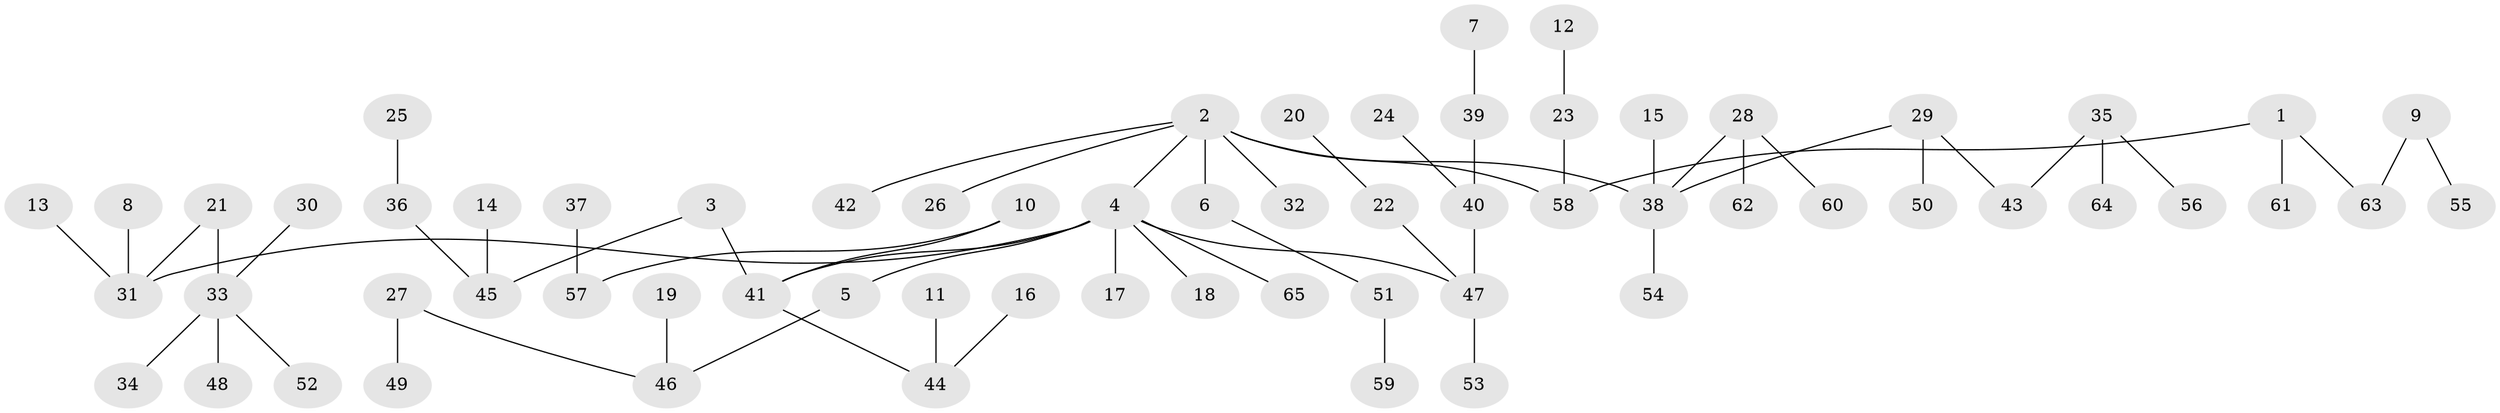 // original degree distribution, {3: 0.11627906976744186, 4: 0.06976744186046512, 5: 0.06201550387596899, 2: 0.2558139534883721, 1: 0.4883720930232558, 6: 0.007751937984496124}
// Generated by graph-tools (version 1.1) at 2025/26/03/09/25 03:26:31]
// undirected, 65 vertices, 64 edges
graph export_dot {
graph [start="1"]
  node [color=gray90,style=filled];
  1;
  2;
  3;
  4;
  5;
  6;
  7;
  8;
  9;
  10;
  11;
  12;
  13;
  14;
  15;
  16;
  17;
  18;
  19;
  20;
  21;
  22;
  23;
  24;
  25;
  26;
  27;
  28;
  29;
  30;
  31;
  32;
  33;
  34;
  35;
  36;
  37;
  38;
  39;
  40;
  41;
  42;
  43;
  44;
  45;
  46;
  47;
  48;
  49;
  50;
  51;
  52;
  53;
  54;
  55;
  56;
  57;
  58;
  59;
  60;
  61;
  62;
  63;
  64;
  65;
  1 -- 58 [weight=1.0];
  1 -- 61 [weight=1.0];
  1 -- 63 [weight=1.0];
  2 -- 4 [weight=1.0];
  2 -- 6 [weight=1.0];
  2 -- 26 [weight=1.0];
  2 -- 32 [weight=1.0];
  2 -- 38 [weight=1.0];
  2 -- 42 [weight=1.0];
  2 -- 58 [weight=1.0];
  3 -- 41 [weight=1.0];
  3 -- 45 [weight=1.0];
  4 -- 5 [weight=1.0];
  4 -- 17 [weight=1.0];
  4 -- 18 [weight=1.0];
  4 -- 31 [weight=1.0];
  4 -- 41 [weight=1.0];
  4 -- 47 [weight=1.0];
  4 -- 65 [weight=1.0];
  5 -- 46 [weight=1.0];
  6 -- 51 [weight=1.0];
  7 -- 39 [weight=1.0];
  8 -- 31 [weight=1.0];
  9 -- 55 [weight=1.0];
  9 -- 63 [weight=1.0];
  10 -- 41 [weight=1.0];
  10 -- 57 [weight=1.0];
  11 -- 44 [weight=1.0];
  12 -- 23 [weight=1.0];
  13 -- 31 [weight=1.0];
  14 -- 45 [weight=1.0];
  15 -- 38 [weight=1.0];
  16 -- 44 [weight=1.0];
  19 -- 46 [weight=1.0];
  20 -- 22 [weight=1.0];
  21 -- 31 [weight=1.0];
  21 -- 33 [weight=1.0];
  22 -- 47 [weight=1.0];
  23 -- 58 [weight=1.0];
  24 -- 40 [weight=1.0];
  25 -- 36 [weight=1.0];
  27 -- 46 [weight=1.0];
  27 -- 49 [weight=1.0];
  28 -- 38 [weight=1.0];
  28 -- 60 [weight=1.0];
  28 -- 62 [weight=1.0];
  29 -- 38 [weight=1.0];
  29 -- 43 [weight=1.0];
  29 -- 50 [weight=1.0];
  30 -- 33 [weight=1.0];
  33 -- 34 [weight=1.0];
  33 -- 48 [weight=1.0];
  33 -- 52 [weight=1.0];
  35 -- 43 [weight=1.0];
  35 -- 56 [weight=1.0];
  35 -- 64 [weight=1.0];
  36 -- 45 [weight=1.0];
  37 -- 57 [weight=1.0];
  38 -- 54 [weight=1.0];
  39 -- 40 [weight=1.0];
  40 -- 47 [weight=1.0];
  41 -- 44 [weight=1.0];
  47 -- 53 [weight=1.0];
  51 -- 59 [weight=1.0];
}
